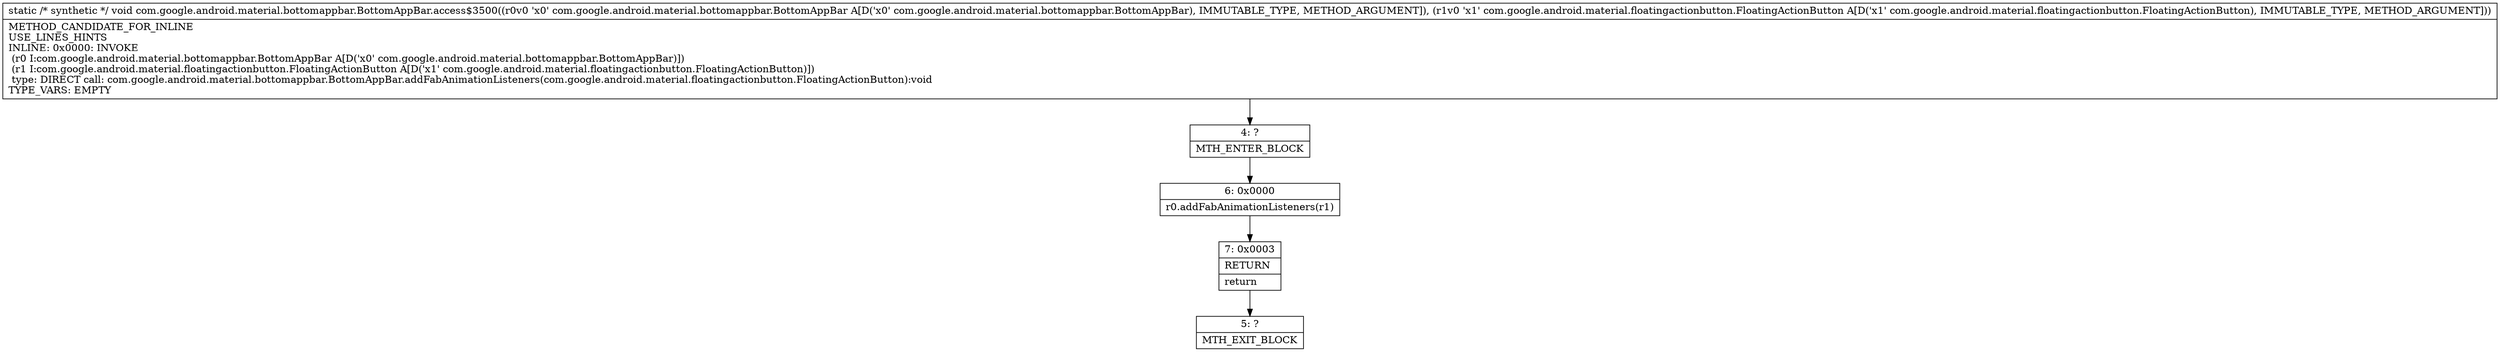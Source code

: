 digraph "CFG forcom.google.android.material.bottomappbar.BottomAppBar.access$3500(Lcom\/google\/android\/material\/bottomappbar\/BottomAppBar;Lcom\/google\/android\/material\/floatingactionbutton\/FloatingActionButton;)V" {
Node_4 [shape=record,label="{4\:\ ?|MTH_ENTER_BLOCK\l}"];
Node_6 [shape=record,label="{6\:\ 0x0000|r0.addFabAnimationListeners(r1)\l}"];
Node_7 [shape=record,label="{7\:\ 0x0003|RETURN\l|return\l}"];
Node_5 [shape=record,label="{5\:\ ?|MTH_EXIT_BLOCK\l}"];
MethodNode[shape=record,label="{static \/* synthetic *\/ void com.google.android.material.bottomappbar.BottomAppBar.access$3500((r0v0 'x0' com.google.android.material.bottomappbar.BottomAppBar A[D('x0' com.google.android.material.bottomappbar.BottomAppBar), IMMUTABLE_TYPE, METHOD_ARGUMENT]), (r1v0 'x1' com.google.android.material.floatingactionbutton.FloatingActionButton A[D('x1' com.google.android.material.floatingactionbutton.FloatingActionButton), IMMUTABLE_TYPE, METHOD_ARGUMENT]))  | METHOD_CANDIDATE_FOR_INLINE\lUSE_LINES_HINTS\lINLINE: 0x0000: INVOKE  \l  (r0 I:com.google.android.material.bottomappbar.BottomAppBar A[D('x0' com.google.android.material.bottomappbar.BottomAppBar)])\l  (r1 I:com.google.android.material.floatingactionbutton.FloatingActionButton A[D('x1' com.google.android.material.floatingactionbutton.FloatingActionButton)])\l type: DIRECT call: com.google.android.material.bottomappbar.BottomAppBar.addFabAnimationListeners(com.google.android.material.floatingactionbutton.FloatingActionButton):void\lTYPE_VARS: EMPTY\l}"];
MethodNode -> Node_4;Node_4 -> Node_6;
Node_6 -> Node_7;
Node_7 -> Node_5;
}


